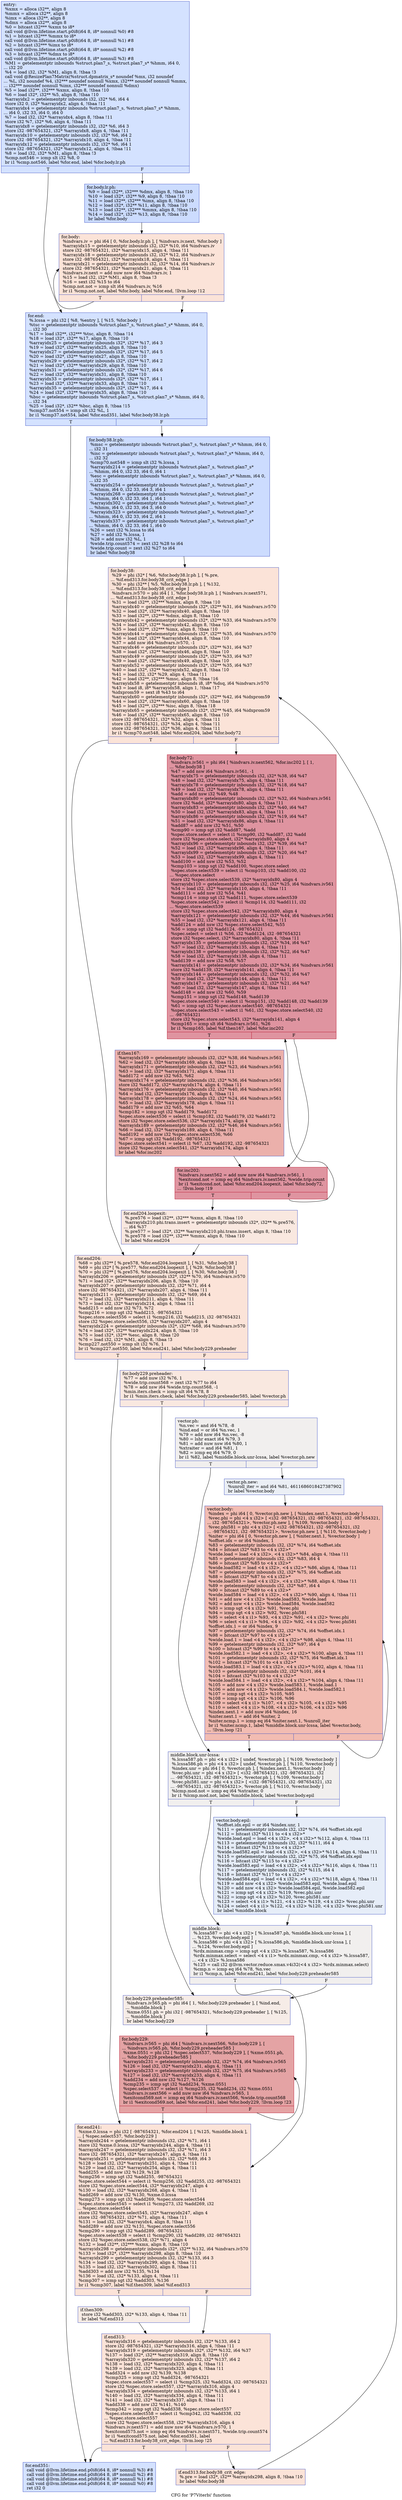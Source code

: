 digraph "CFG for 'P7Viterbi' function" {
	label="CFG for 'P7Viterbi' function";

	Node0x55cd8ec19d90 [shape=record,color="#3d50c3ff", style=filled, fillcolor="#9ebeff70",label="{entry:\l  %xmx = alloca i32**, align 8\l  %mmx = alloca i32**, align 8\l  %imx = alloca i32**, align 8\l  %dmx = alloca i32**, align 8\l  %0 = bitcast i32*** %xmx to i8*\l  call void @llvm.lifetime.start.p0i8(i64 8, i8* nonnull %0) #8\l  %1 = bitcast i32*** %mmx to i8*\l  call void @llvm.lifetime.start.p0i8(i64 8, i8* nonnull %1) #8\l  %2 = bitcast i32*** %imx to i8*\l  call void @llvm.lifetime.start.p0i8(i64 8, i8* nonnull %2) #8\l  %3 = bitcast i32*** %dmx to i8*\l  call void @llvm.lifetime.start.p0i8(i64 8, i8* nonnull %3) #8\l  %M1 = getelementptr inbounds %struct.plan7_s, %struct.plan7_s* %hmm, i64 0,\l... i32 20\l  %4 = load i32, i32* %M1, align 8, !tbaa !3\l  call void @ResizePlan7Matrix(%struct.dpmatrix_s* noundef %mx, i32 noundef\l... %L, i32 noundef %4, i32*** noundef nonnull %xmx, i32*** noundef nonnull %mmx,\l... i32*** noundef nonnull %imx, i32*** noundef nonnull %dmx)\l  %5 = load i32**, i32*** %xmx, align 8, !tbaa !10\l  %6 = load i32*, i32** %5, align 8, !tbaa !10\l  %arrayidx2 = getelementptr inbounds i32, i32* %6, i64 4\l  store i32 0, i32* %arrayidx2, align 4, !tbaa !11\l  %arrayidx4 = getelementptr inbounds %struct.plan7_s, %struct.plan7_s* %hmm,\l... i64 0, i32 33, i64 0, i64 0\l  %7 = load i32, i32* %arrayidx4, align 8, !tbaa !11\l  store i32 %7, i32* %6, align 4, !tbaa !11\l  %arrayidx8 = getelementptr inbounds i32, i32* %6, i64 3\l  store i32 -987654321, i32* %arrayidx8, align 4, !tbaa !11\l  %arrayidx10 = getelementptr inbounds i32, i32* %6, i64 2\l  store i32 -987654321, i32* %arrayidx10, align 4, !tbaa !11\l  %arrayidx12 = getelementptr inbounds i32, i32* %6, i64 1\l  store i32 -987654321, i32* %arrayidx12, align 4, !tbaa !11\l  %8 = load i32, i32* %M1, align 8, !tbaa !3\l  %cmp.not546 = icmp slt i32 %8, 0\l  br i1 %cmp.not546, label %for.end, label %for.body.lr.ph\l|{<s0>T|<s1>F}}"];
	Node0x55cd8ec19d90:s0 -> Node0x55cd8ec1b900;
	Node0x55cd8ec19d90:s1 -> Node0x55cd8ec1b860;
	Node0x55cd8ec1b860 [shape=record,color="#3d50c3ff", style=filled, fillcolor="#8caffe70",label="{for.body.lr.ph:                                   \l  %9 = load i32**, i32*** %dmx, align 8, !tbaa !10\l  %10 = load i32*, i32** %9, align 8, !tbaa !10\l  %11 = load i32**, i32*** %imx, align 8, !tbaa !10\l  %12 = load i32*, i32** %11, align 8, !tbaa !10\l  %13 = load i32**, i32*** %mmx, align 8, !tbaa !10\l  %14 = load i32*, i32** %13, align 8, !tbaa !10\l  br label %for.body\l}"];
	Node0x55cd8ec1b860 -> Node0x55cd8ec1b8b0;
	Node0x55cd8ec1b8b0 [shape=record,color="#3d50c3ff", style=filled, fillcolor="#f6bfa670",label="{for.body:                                         \l  %indvars.iv = phi i64 [ 0, %for.body.lr.ph ], [ %indvars.iv.next, %for.body ]\l  %arrayidx15 = getelementptr inbounds i32, i32* %10, i64 %indvars.iv\l  store i32 -987654321, i32* %arrayidx15, align 4, !tbaa !11\l  %arrayidx18 = getelementptr inbounds i32, i32* %12, i64 %indvars.iv\l  store i32 -987654321, i32* %arrayidx18, align 4, !tbaa !11\l  %arrayidx21 = getelementptr inbounds i32, i32* %14, i64 %indvars.iv\l  store i32 -987654321, i32* %arrayidx21, align 4, !tbaa !11\l  %indvars.iv.next = add nuw nsw i64 %indvars.iv, 1\l  %15 = load i32, i32* %M1, align 8, !tbaa !3\l  %16 = sext i32 %15 to i64\l  %cmp.not.not = icmp slt i64 %indvars.iv, %16\l  br i1 %cmp.not.not, label %for.body, label %for.end, !llvm.loop !12\l|{<s0>T|<s1>F}}"];
	Node0x55cd8ec1b8b0:s0 -> Node0x55cd8ec1b8b0;
	Node0x55cd8ec1b8b0:s1 -> Node0x55cd8ec1b900;
	Node0x55cd8ec1b900 [shape=record,color="#3d50c3ff", style=filled, fillcolor="#9ebeff70",label="{for.end:                                          \l  %.lcssa = phi i32 [ %8, %entry ], [ %15, %for.body ]\l  %tsc = getelementptr inbounds %struct.plan7_s, %struct.plan7_s* %hmm, i64 0,\l... i32 30\l  %17 = load i32**, i32*** %tsc, align 8, !tbaa !14\l  %18 = load i32*, i32** %17, align 8, !tbaa !10\l  %arrayidx25 = getelementptr inbounds i32*, i32** %17, i64 3\l  %19 = load i32*, i32** %arrayidx25, align 8, !tbaa !10\l  %arrayidx27 = getelementptr inbounds i32*, i32** %17, i64 5\l  %20 = load i32*, i32** %arrayidx27, align 8, !tbaa !10\l  %arrayidx29 = getelementptr inbounds i32*, i32** %17, i64 2\l  %21 = load i32*, i32** %arrayidx29, align 8, !tbaa !10\l  %arrayidx31 = getelementptr inbounds i32*, i32** %17, i64 6\l  %22 = load i32*, i32** %arrayidx31, align 8, !tbaa !10\l  %arrayidx33 = getelementptr inbounds i32*, i32** %17, i64 1\l  %23 = load i32*, i32** %arrayidx33, align 8, !tbaa !10\l  %arrayidx35 = getelementptr inbounds i32*, i32** %17, i64 4\l  %24 = load i32*, i32** %arrayidx35, align 8, !tbaa !10\l  %bsc = getelementptr inbounds %struct.plan7_s, %struct.plan7_s* %hmm, i64 0,\l... i32 34\l  %25 = load i32*, i32** %bsc, align 8, !tbaa !15\l  %cmp37.not554 = icmp slt i32 %L, 1\l  br i1 %cmp37.not554, label %for.end351, label %for.body38.lr.ph\l|{<s0>T|<s1>F}}"];
	Node0x55cd8ec1b900:s0 -> Node0x55cd8ec1bf90;
	Node0x55cd8ec1b900:s1 -> Node0x55cd8ec1b950;
	Node0x55cd8ec1b950 [shape=record,color="#3d50c3ff", style=filled, fillcolor="#8caffe70",label="{for.body38.lr.ph:                                 \l  %msc = getelementptr inbounds %struct.plan7_s, %struct.plan7_s* %hmm, i64 0,\l... i32 31\l  %isc = getelementptr inbounds %struct.plan7_s, %struct.plan7_s* %hmm, i64 0,\l... i32 32\l  %cmp70.not548 = icmp slt i32 %.lcssa, 1\l  %arrayidx214 = getelementptr inbounds %struct.plan7_s, %struct.plan7_s*\l... %hmm, i64 0, i32 33, i64 0, i64 1\l  %esc = getelementptr inbounds %struct.plan7_s, %struct.plan7_s* %hmm, i64 0,\l... i32 35\l  %arrayidx254 = getelementptr inbounds %struct.plan7_s, %struct.plan7_s*\l... %hmm, i64 0, i32 33, i64 3, i64 1\l  %arrayidx268 = getelementptr inbounds %struct.plan7_s, %struct.plan7_s*\l... %hmm, i64 0, i32 33, i64 1, i64 1\l  %arrayidx302 = getelementptr inbounds %struct.plan7_s, %struct.plan7_s*\l... %hmm, i64 0, i32 33, i64 3, i64 0\l  %arrayidx323 = getelementptr inbounds %struct.plan7_s, %struct.plan7_s*\l... %hmm, i64 0, i32 33, i64 2, i64 1\l  %arrayidx337 = getelementptr inbounds %struct.plan7_s, %struct.plan7_s*\l... %hmm, i64 0, i32 33, i64 1, i64 0\l  %26 = sext i32 %.lcssa to i64\l  %27 = add i32 %.lcssa, 1\l  %28 = add nuw i32 %L, 1\l  %wide.trip.count574 = zext i32 %28 to i64\l  %wide.trip.count = zext i32 %27 to i64\l  br label %for.body38\l}"];
	Node0x55cd8ec1b950 -> Node0x55cd8ec1b9a0;
	Node0x55cd8ec1b9a0 [shape=record,color="#3d50c3ff", style=filled, fillcolor="#f6bfa670",label="{for.body38:                                       \l  %29 = phi i32* [ %6, %for.body38.lr.ph ], [ %.pre,\l... %if.end313.for.body38_crit_edge ]\l  %30 = phi i32** [ %5, %for.body38.lr.ph ], [ %132,\l... %if.end313.for.body38_crit_edge ]\l  %indvars.iv570 = phi i64 [ 1, %for.body38.lr.ph ], [ %indvars.iv.next571,\l... %if.end313.for.body38_crit_edge ]\l  %31 = load i32**, i32*** %mmx, align 8, !tbaa !10\l  %arrayidx40 = getelementptr inbounds i32*, i32** %31, i64 %indvars.iv570\l  %32 = load i32*, i32** %arrayidx40, align 8, !tbaa !10\l  %33 = load i32**, i32*** %dmx, align 8, !tbaa !10\l  %arrayidx42 = getelementptr inbounds i32*, i32** %33, i64 %indvars.iv570\l  %34 = load i32*, i32** %arrayidx42, align 8, !tbaa !10\l  %35 = load i32**, i32*** %imx, align 8, !tbaa !10\l  %arrayidx44 = getelementptr inbounds i32*, i32** %35, i64 %indvars.iv570\l  %36 = load i32*, i32** %arrayidx44, align 8, !tbaa !10\l  %37 = add nsw i64 %indvars.iv570, -1\l  %arrayidx46 = getelementptr inbounds i32*, i32** %31, i64 %37\l  %38 = load i32*, i32** %arrayidx46, align 8, !tbaa !10\l  %arrayidx49 = getelementptr inbounds i32*, i32** %33, i64 %37\l  %39 = load i32*, i32** %arrayidx49, align 8, !tbaa !10\l  %arrayidx52 = getelementptr inbounds i32*, i32** %35, i64 %37\l  %40 = load i32*, i32** %arrayidx52, align 8, !tbaa !10\l  %41 = load i32, i32* %29, align 4, !tbaa !11\l  %42 = load i32**, i32*** %msc, align 8, !tbaa !16\l  %arrayidx58 = getelementptr inbounds i8, i8* %dsq, i64 %indvars.iv570\l  %43 = load i8, i8* %arrayidx58, align 1, !tbaa !17\l  %idxprom59 = sext i8 %43 to i64\l  %arrayidx60 = getelementptr inbounds i32*, i32** %42, i64 %idxprom59\l  %44 = load i32*, i32** %arrayidx60, align 8, !tbaa !10\l  %45 = load i32**, i32*** %isc, align 8, !tbaa !18\l  %arrayidx65 = getelementptr inbounds i32*, i32** %45, i64 %idxprom59\l  %46 = load i32*, i32** %arrayidx65, align 8, !tbaa !10\l  store i32 -987654321, i32* %32, align 4, !tbaa !11\l  store i32 -987654321, i32* %34, align 4, !tbaa !11\l  store i32 -987654321, i32* %36, align 4, !tbaa !11\l  br i1 %cmp70.not548, label %for.end204, label %for.body72\l|{<s0>T|<s1>F}}"];
	Node0x55cd8ec1b9a0:s0 -> Node0x55cd8ec1bb30;
	Node0x55cd8ec1b9a0:s1 -> Node0x55cd8ec1b9f0;
	Node0x55cd8ec1b9f0 [shape=record,color="#b70d28ff", style=filled, fillcolor="#b70d2870",label="{for.body72:                                       \l  %indvars.iv561 = phi i64 [ %indvars.iv.next562, %for.inc202 ], [ 1,\l... %for.body38 ]\l  %47 = add nsw i64 %indvars.iv561, -1\l  %arrayidx75 = getelementptr inbounds i32, i32* %38, i64 %47\l  %48 = load i32, i32* %arrayidx75, align 4, !tbaa !11\l  %arrayidx78 = getelementptr inbounds i32, i32* %18, i64 %47\l  %49 = load i32, i32* %arrayidx78, align 4, !tbaa !11\l  %add = add nsw i32 %49, %48\l  %arrayidx80 = getelementptr inbounds i32, i32* %32, i64 %indvars.iv561\l  store i32 %add, i32* %arrayidx80, align 4, !tbaa !11\l  %arrayidx83 = getelementptr inbounds i32, i32* %40, i64 %47\l  %50 = load i32, i32* %arrayidx83, align 4, !tbaa !11\l  %arrayidx86 = getelementptr inbounds i32, i32* %19, i64 %47\l  %51 = load i32, i32* %arrayidx86, align 4, !tbaa !11\l  %add87 = add nsw i32 %51, %50\l  %cmp90 = icmp sgt i32 %add87, %add\l  %spec.store.select = select i1 %cmp90, i32 %add87, i32 %add\l  store i32 %spec.store.select, i32* %arrayidx80, align 4\l  %arrayidx96 = getelementptr inbounds i32, i32* %39, i64 %47\l  %52 = load i32, i32* %arrayidx96, align 4, !tbaa !11\l  %arrayidx99 = getelementptr inbounds i32, i32* %20, i64 %47\l  %53 = load i32, i32* %arrayidx99, align 4, !tbaa !11\l  %add100 = add nsw i32 %53, %52\l  %cmp103 = icmp sgt i32 %add100, %spec.store.select\l  %spec.store.select539 = select i1 %cmp103, i32 %add100, i32\l... %spec.store.select\l  store i32 %spec.store.select539, i32* %arrayidx80, align 4\l  %arrayidx110 = getelementptr inbounds i32, i32* %25, i64 %indvars.iv561\l  %54 = load i32, i32* %arrayidx110, align 4, !tbaa !11\l  %add111 = add nsw i32 %54, %41\l  %cmp114 = icmp sgt i32 %add111, %spec.store.select539\l  %spec.store.select542 = select i1 %cmp114, i32 %add111, i32\l... %spec.store.select539\l  store i32 %spec.store.select542, i32* %arrayidx80, align 4\l  %arrayidx121 = getelementptr inbounds i32, i32* %44, i64 %indvars.iv561\l  %55 = load i32, i32* %arrayidx121, align 4, !tbaa !11\l  %add124 = add nsw i32 %spec.store.select542, %55\l  %56 = icmp sgt i32 %add124, -987654321\l  %spec.select = select i1 %56, i32 %add124, i32 -987654321\l  store i32 %spec.select, i32* %arrayidx80, align 4, !tbaa !11\l  %arrayidx135 = getelementptr inbounds i32, i32* %34, i64 %47\l  %57 = load i32, i32* %arrayidx135, align 4, !tbaa !11\l  %arrayidx138 = getelementptr inbounds i32, i32* %22, i64 %47\l  %58 = load i32, i32* %arrayidx138, align 4, !tbaa !11\l  %add139 = add nsw i32 %58, %57\l  %arrayidx141 = getelementptr inbounds i32, i32* %34, i64 %indvars.iv561\l  store i32 %add139, i32* %arrayidx141, align 4, !tbaa !11\l  %arrayidx144 = getelementptr inbounds i32, i32* %32, i64 %47\l  %59 = load i32, i32* %arrayidx144, align 4, !tbaa !11\l  %arrayidx147 = getelementptr inbounds i32, i32* %21, i64 %47\l  %60 = load i32, i32* %arrayidx147, align 4, !tbaa !11\l  %add148 = add nsw i32 %60, %59\l  %cmp151 = icmp sgt i32 %add148, %add139\l  %spec.store.select540 = select i1 %cmp151, i32 %add148, i32 %add139\l  %61 = icmp sgt i32 %spec.store.select540, -987654321\l  %spec.store.select543 = select i1 %61, i32 %spec.store.select540, i32\l... -987654321\l  store i32 %spec.store.select543, i32* %arrayidx141, align 4\l  %cmp165 = icmp slt i64 %indvars.iv561, %26\l  br i1 %cmp165, label %if.then167, label %for.inc202\l|{<s0>T|<s1>F}}"];
	Node0x55cd8ec1b9f0:s0 -> Node0x55cd8ec1ba40;
	Node0x55cd8ec1b9f0:s1 -> Node0x55cd8ec1ba90;
	Node0x55cd8ec1ba40 [shape=record,color="#3d50c3ff", style=filled, fillcolor="#d24b4070",label="{if.then167:                                       \l  %arrayidx169 = getelementptr inbounds i32, i32* %38, i64 %indvars.iv561\l  %62 = load i32, i32* %arrayidx169, align 4, !tbaa !11\l  %arrayidx171 = getelementptr inbounds i32, i32* %23, i64 %indvars.iv561\l  %63 = load i32, i32* %arrayidx171, align 4, !tbaa !11\l  %add172 = add nsw i32 %63, %62\l  %arrayidx174 = getelementptr inbounds i32, i32* %36, i64 %indvars.iv561\l  store i32 %add172, i32* %arrayidx174, align 4, !tbaa !11\l  %arrayidx176 = getelementptr inbounds i32, i32* %40, i64 %indvars.iv561\l  %64 = load i32, i32* %arrayidx176, align 4, !tbaa !11\l  %arrayidx178 = getelementptr inbounds i32, i32* %24, i64 %indvars.iv561\l  %65 = load i32, i32* %arrayidx178, align 4, !tbaa !11\l  %add179 = add nsw i32 %65, %64\l  %cmp182 = icmp sgt i32 %add179, %add172\l  %spec.store.select536 = select i1 %cmp182, i32 %add179, i32 %add172\l  store i32 %spec.store.select536, i32* %arrayidx174, align 4\l  %arrayidx189 = getelementptr inbounds i32, i32* %46, i64 %indvars.iv561\l  %66 = load i32, i32* %arrayidx189, align 4, !tbaa !11\l  %add192 = add nsw i32 %spec.store.select536, %66\l  %67 = icmp sgt i32 %add192, -987654321\l  %spec.store.select541 = select i1 %67, i32 %add192, i32 -987654321\l  store i32 %spec.store.select541, i32* %arrayidx174, align 4\l  br label %for.inc202\l}"];
	Node0x55cd8ec1ba40 -> Node0x55cd8ec1ba90;
	Node0x55cd8ec1ba90 [shape=record,color="#b70d28ff", style=filled, fillcolor="#b70d2870",label="{for.inc202:                                       \l  %indvars.iv.next562 = add nuw nsw i64 %indvars.iv561, 1\l  %exitcond.not = icmp eq i64 %indvars.iv.next562, %wide.trip.count\l  br i1 %exitcond.not, label %for.end204.loopexit, label %for.body72,\l... !llvm.loop !19\l|{<s0>T|<s1>F}}"];
	Node0x55cd8ec1ba90:s0 -> Node0x55cd8ec1bae0;
	Node0x55cd8ec1ba90:s1 -> Node0x55cd8ec1b9f0;
	Node0x55cd8ec1bae0 [shape=record,color="#3d50c3ff", style=filled, fillcolor="#f1ccb870",label="{for.end204.loopexit:                              \l  %.pre576 = load i32**, i32*** %xmx, align 8, !tbaa !10\l  %arrayidx210.phi.trans.insert = getelementptr inbounds i32*, i32** %.pre576,\l... i64 %37\l  %.pre577 = load i32*, i32** %arrayidx210.phi.trans.insert, align 8, !tbaa !10\l  %.pre578 = load i32**, i32*** %mmx, align 8, !tbaa !10\l  br label %for.end204\l}"];
	Node0x55cd8ec1bae0 -> Node0x55cd8ec1bb30;
	Node0x55cd8ec1bb30 [shape=record,color="#3d50c3ff", style=filled, fillcolor="#f6bfa670",label="{for.end204:                                       \l  %68 = phi i32** [ %.pre578, %for.end204.loopexit ], [ %31, %for.body38 ]\l  %69 = phi i32* [ %.pre577, %for.end204.loopexit ], [ %29, %for.body38 ]\l  %70 = phi i32** [ %.pre576, %for.end204.loopexit ], [ %30, %for.body38 ]\l  %arrayidx206 = getelementptr inbounds i32*, i32** %70, i64 %indvars.iv570\l  %71 = load i32*, i32** %arrayidx206, align 8, !tbaa !10\l  %arrayidx207 = getelementptr inbounds i32, i32* %71, i64 4\l  store i32 -987654321, i32* %arrayidx207, align 4, !tbaa !11\l  %arrayidx211 = getelementptr inbounds i32, i32* %69, i64 4\l  %72 = load i32, i32* %arrayidx211, align 4, !tbaa !11\l  %73 = load i32, i32* %arrayidx214, align 4, !tbaa !11\l  %add215 = add nsw i32 %73, %72\l  %cmp216 = icmp sgt i32 %add215, -987654321\l  %spec.store.select556 = select i1 %cmp216, i32 %add215, i32 -987654321\l  store i32 %spec.store.select556, i32* %arrayidx207, align 4\l  %arrayidx224 = getelementptr inbounds i32*, i32** %68, i64 %indvars.iv570\l  %74 = load i32*, i32** %arrayidx224, align 8, !tbaa !10\l  %75 = load i32*, i32** %esc, align 8, !tbaa !20\l  %76 = load i32, i32* %M1, align 8, !tbaa !3\l  %cmp227.not550 = icmp slt i32 %76, 1\l  br i1 %cmp227.not550, label %for.end241, label %for.body229.preheader\l|{<s0>T|<s1>F}}"];
	Node0x55cd8ec1bb30:s0 -> Node0x55cd8ec1be50;
	Node0x55cd8ec1bb30:s1 -> Node0x55cd8ec1bb80;
	Node0x55cd8ec1bb80 [shape=record,color="#3d50c3ff", style=filled, fillcolor="#f1ccb870",label="{for.body229.preheader:                            \l  %77 = add nuw i32 %76, 1\l  %wide.trip.count568 = zext i32 %77 to i64\l  %78 = add nsw i64 %wide.trip.count568, -1\l  %min.iters.check = icmp ult i64 %78, 8\l  br i1 %min.iters.check, label %for.body229.preheader585, label %vector.ph\l|{<s0>T|<s1>F}}"];
	Node0x55cd8ec1bb80:s0 -> Node0x55cd8ec1bdb0;
	Node0x55cd8ec1bb80:s1 -> Node0x55cd8ec1bbd0;
	Node0x55cd8ec1bbd0 [shape=record,color="#3d50c3ff", style=filled, fillcolor="#e0dbd870",label="{vector.ph:                                        \l  %n.vec = and i64 %78, -8\l  %ind.end = or i64 %n.vec, 1\l  %79 = add nsw i64 %n.vec, -8\l  %80 = lshr exact i64 %79, 3\l  %81 = add nuw nsw i64 %80, 1\l  %xtraiter = and i64 %81, 1\l  %82 = icmp eq i64 %79, 0\l  br i1 %82, label %middle.block.unr-lcssa, label %vector.ph.new\l|{<s0>T|<s1>F}}"];
	Node0x55cd8ec1bbd0:s0 -> Node0x55cd8ec1bcc0;
	Node0x55cd8ec1bbd0:s1 -> Node0x55cd8ec1bc20;
	Node0x55cd8ec1bc20 [shape=record,color="#3d50c3ff", style=filled, fillcolor="#d1dae970",label="{vector.ph.new:                                    \l  %unroll_iter = and i64 %81, 4611686018427387902\l  br label %vector.body\l}"];
	Node0x55cd8ec1bc20 -> Node0x55cd8ec1bc70;
	Node0x55cd8ec1bc70 [shape=record,color="#3d50c3ff", style=filled, fillcolor="#e1675170",label="{vector.body:                                      \l  %index = phi i64 [ 0, %vector.ph.new ], [ %index.next.1, %vector.body ]\l  %vec.phi = phi \<4 x i32\> [ \<i32 -987654321, i32 -987654321, i32 -987654321,\l... i32 -987654321\>, %vector.ph.new ], [ %109, %vector.body ]\l  %vec.phi581 = phi \<4 x i32\> [ \<i32 -987654321, i32 -987654321, i32\l... -987654321, i32 -987654321\>, %vector.ph.new ], [ %110, %vector.body ]\l  %niter = phi i64 [ 0, %vector.ph.new ], [ %niter.next.1, %vector.body ]\l  %offset.idx = or i64 %index, 1\l  %83 = getelementptr inbounds i32, i32* %74, i64 %offset.idx\l  %84 = bitcast i32* %83 to \<4 x i32\>*\l  %wide.load = load \<4 x i32\>, \<4 x i32\>* %84, align 4, !tbaa !11\l  %85 = getelementptr inbounds i32, i32* %83, i64 4\l  %86 = bitcast i32* %85 to \<4 x i32\>*\l  %wide.load582 = load \<4 x i32\>, \<4 x i32\>* %86, align 4, !tbaa !11\l  %87 = getelementptr inbounds i32, i32* %75, i64 %offset.idx\l  %88 = bitcast i32* %87 to \<4 x i32\>*\l  %wide.load583 = load \<4 x i32\>, \<4 x i32\>* %88, align 4, !tbaa !11\l  %89 = getelementptr inbounds i32, i32* %87, i64 4\l  %90 = bitcast i32* %89 to \<4 x i32\>*\l  %wide.load584 = load \<4 x i32\>, \<4 x i32\>* %90, align 4, !tbaa !11\l  %91 = add nsw \<4 x i32\> %wide.load583, %wide.load\l  %92 = add nsw \<4 x i32\> %wide.load584, %wide.load582\l  %93 = icmp sgt \<4 x i32\> %91, %vec.phi\l  %94 = icmp sgt \<4 x i32\> %92, %vec.phi581\l  %95 = select \<4 x i1\> %93, \<4 x i32\> %91, \<4 x i32\> %vec.phi\l  %96 = select \<4 x i1\> %94, \<4 x i32\> %92, \<4 x i32\> %vec.phi581\l  %offset.idx.1 = or i64 %index, 9\l  %97 = getelementptr inbounds i32, i32* %74, i64 %offset.idx.1\l  %98 = bitcast i32* %97 to \<4 x i32\>*\l  %wide.load.1 = load \<4 x i32\>, \<4 x i32\>* %98, align 4, !tbaa !11\l  %99 = getelementptr inbounds i32, i32* %97, i64 4\l  %100 = bitcast i32* %99 to \<4 x i32\>*\l  %wide.load582.1 = load \<4 x i32\>, \<4 x i32\>* %100, align 4, !tbaa !11\l  %101 = getelementptr inbounds i32, i32* %75, i64 %offset.idx.1\l  %102 = bitcast i32* %101 to \<4 x i32\>*\l  %wide.load583.1 = load \<4 x i32\>, \<4 x i32\>* %102, align 4, !tbaa !11\l  %103 = getelementptr inbounds i32, i32* %101, i64 4\l  %104 = bitcast i32* %103 to \<4 x i32\>*\l  %wide.load584.1 = load \<4 x i32\>, \<4 x i32\>* %104, align 4, !tbaa !11\l  %105 = add nsw \<4 x i32\> %wide.load583.1, %wide.load.1\l  %106 = add nsw \<4 x i32\> %wide.load584.1, %wide.load582.1\l  %107 = icmp sgt \<4 x i32\> %105, %95\l  %108 = icmp sgt \<4 x i32\> %106, %96\l  %109 = select \<4 x i1\> %107, \<4 x i32\> %105, \<4 x i32\> %95\l  %110 = select \<4 x i1\> %108, \<4 x i32\> %106, \<4 x i32\> %96\l  %index.next.1 = add nuw i64 %index, 16\l  %niter.next.1 = add i64 %niter, 2\l  %niter.ncmp.1 = icmp eq i64 %niter.next.1, %unroll_iter\l  br i1 %niter.ncmp.1, label %middle.block.unr-lcssa, label %vector.body,\l... !llvm.loop !21\l|{<s0>T|<s1>F}}"];
	Node0x55cd8ec1bc70:s0 -> Node0x55cd8ec1bcc0;
	Node0x55cd8ec1bc70:s1 -> Node0x55cd8ec1bc70;
	Node0x55cd8ec1bcc0 [shape=record,color="#3d50c3ff", style=filled, fillcolor="#e0dbd870",label="{middle.block.unr-lcssa:                           \l  %.lcssa587.ph = phi \<4 x i32\> [ undef, %vector.ph ], [ %109, %vector.body ]\l  %.lcssa586.ph = phi \<4 x i32\> [ undef, %vector.ph ], [ %110, %vector.body ]\l  %index.unr = phi i64 [ 0, %vector.ph ], [ %index.next.1, %vector.body ]\l  %vec.phi.unr = phi \<4 x i32\> [ \<i32 -987654321, i32 -987654321, i32\l... -987654321, i32 -987654321\>, %vector.ph ], [ %109, %vector.body ]\l  %vec.phi581.unr = phi \<4 x i32\> [ \<i32 -987654321, i32 -987654321, i32\l... -987654321, i32 -987654321\>, %vector.ph ], [ %110, %vector.body ]\l  %lcmp.mod.not = icmp eq i64 %xtraiter, 0\l  br i1 %lcmp.mod.not, label %middle.block, label %vector.body.epil\l|{<s0>T|<s1>F}}"];
	Node0x55cd8ec1bcc0:s0 -> Node0x55cd8ec1bd60;
	Node0x55cd8ec1bcc0:s1 -> Node0x55cd8ec1bd10;
	Node0x55cd8ec1bd10 [shape=record,color="#3d50c3ff", style=filled, fillcolor="#c7d7f070",label="{vector.body.epil:                                 \l  %offset.idx.epil = or i64 %index.unr, 1\l  %111 = getelementptr inbounds i32, i32* %74, i64 %offset.idx.epil\l  %112 = bitcast i32* %111 to \<4 x i32\>*\l  %wide.load.epil = load \<4 x i32\>, \<4 x i32\>* %112, align 4, !tbaa !11\l  %113 = getelementptr inbounds i32, i32* %111, i64 4\l  %114 = bitcast i32* %113 to \<4 x i32\>*\l  %wide.load582.epil = load \<4 x i32\>, \<4 x i32\>* %114, align 4, !tbaa !11\l  %115 = getelementptr inbounds i32, i32* %75, i64 %offset.idx.epil\l  %116 = bitcast i32* %115 to \<4 x i32\>*\l  %wide.load583.epil = load \<4 x i32\>, \<4 x i32\>* %116, align 4, !tbaa !11\l  %117 = getelementptr inbounds i32, i32* %115, i64 4\l  %118 = bitcast i32* %117 to \<4 x i32\>*\l  %wide.load584.epil = load \<4 x i32\>, \<4 x i32\>* %118, align 4, !tbaa !11\l  %119 = add nsw \<4 x i32\> %wide.load583.epil, %wide.load.epil\l  %120 = add nsw \<4 x i32\> %wide.load584.epil, %wide.load582.epil\l  %121 = icmp sgt \<4 x i32\> %119, %vec.phi.unr\l  %122 = icmp sgt \<4 x i32\> %120, %vec.phi581.unr\l  %123 = select \<4 x i1\> %121, \<4 x i32\> %119, \<4 x i32\> %vec.phi.unr\l  %124 = select \<4 x i1\> %122, \<4 x i32\> %120, \<4 x i32\> %vec.phi581.unr\l  br label %middle.block\l}"];
	Node0x55cd8ec1bd10 -> Node0x55cd8ec1bd60;
	Node0x55cd8ec1bd60 [shape=record,color="#3d50c3ff", style=filled, fillcolor="#e0dbd870",label="{middle.block:                                     \l  %.lcssa587 = phi \<4 x i32\> [ %.lcssa587.ph, %middle.block.unr-lcssa ], [\l... %123, %vector.body.epil ]\l  %.lcssa586 = phi \<4 x i32\> [ %.lcssa586.ph, %middle.block.unr-lcssa ], [\l... %124, %vector.body.epil ]\l  %rdx.minmax.cmp = icmp sgt \<4 x i32\> %.lcssa587, %.lcssa586\l  %rdx.minmax.select = select \<4 x i1\> %rdx.minmax.cmp, \<4 x i32\> %.lcssa587,\l... \<4 x i32\> %.lcssa586\l  %125 = call i32 @llvm.vector.reduce.smax.v4i32(\<4 x i32\> %rdx.minmax.select)\l  %cmp.n = icmp eq i64 %78, %n.vec\l  br i1 %cmp.n, label %for.end241, label %for.body229.preheader585\l|{<s0>T|<s1>F}}"];
	Node0x55cd8ec1bd60:s0 -> Node0x55cd8ec1be50;
	Node0x55cd8ec1bd60:s1 -> Node0x55cd8ec1bdb0;
	Node0x55cd8ec1bdb0 [shape=record,color="#3d50c3ff", style=filled, fillcolor="#ead5c970",label="{for.body229.preheader585:                         \l  %indvars.iv565.ph = phi i64 [ 1, %for.body229.preheader ], [ %ind.end,\l... %middle.block ]\l  %xme.0551.ph = phi i32 [ -987654321, %for.body229.preheader ], [ %125,\l... %middle.block ]\l  br label %for.body229\l}"];
	Node0x55cd8ec1bdb0 -> Node0x55cd8ec1be00;
	Node0x55cd8ec1be00 [shape=record,color="#b70d28ff", style=filled, fillcolor="#c32e3170",label="{for.body229:                                      \l  %indvars.iv565 = phi i64 [ %indvars.iv.next566, %for.body229 ], [\l... %indvars.iv565.ph, %for.body229.preheader585 ]\l  %xme.0551 = phi i32 [ %spec.select537, %for.body229 ], [ %xme.0551.ph,\l... %for.body229.preheader585 ]\l  %arrayidx231 = getelementptr inbounds i32, i32* %74, i64 %indvars.iv565\l  %126 = load i32, i32* %arrayidx231, align 4, !tbaa !11\l  %arrayidx233 = getelementptr inbounds i32, i32* %75, i64 %indvars.iv565\l  %127 = load i32, i32* %arrayidx233, align 4, !tbaa !11\l  %add234 = add nsw i32 %127, %126\l  %cmp235 = icmp sgt i32 %add234, %xme.0551\l  %spec.select537 = select i1 %cmp235, i32 %add234, i32 %xme.0551\l  %indvars.iv.next566 = add nuw nsw i64 %indvars.iv565, 1\l  %exitcond569.not = icmp eq i64 %indvars.iv.next566, %wide.trip.count568\l  br i1 %exitcond569.not, label %for.end241, label %for.body229, !llvm.loop !23\l|{<s0>T|<s1>F}}"];
	Node0x55cd8ec1be00:s0 -> Node0x55cd8ec1be50;
	Node0x55cd8ec1be00:s1 -> Node0x55cd8ec1be00;
	Node0x55cd8ec1be50 [shape=record,color="#3d50c3ff", style=filled, fillcolor="#f6bfa670",label="{for.end241:                                       \l  %xme.0.lcssa = phi i32 [ -987654321, %for.end204 ], [ %125, %middle.block ],\l... [ %spec.select537, %for.body229 ]\l  %arrayidx244 = getelementptr inbounds i32, i32* %71, i64 1\l  store i32 %xme.0.lcssa, i32* %arrayidx244, align 4, !tbaa !11\l  %arrayidx247 = getelementptr inbounds i32, i32* %71, i64 3\l  store i32 -987654321, i32* %arrayidx247, align 4, !tbaa !11\l  %arrayidx251 = getelementptr inbounds i32, i32* %69, i64 3\l  %128 = load i32, i32* %arrayidx251, align 4, !tbaa !11\l  %129 = load i32, i32* %arrayidx254, align 4, !tbaa !11\l  %add255 = add nsw i32 %129, %128\l  %cmp256 = icmp sgt i32 %add255, -987654321\l  %spec.store.select544 = select i1 %cmp256, i32 %add255, i32 -987654321\l  store i32 %spec.store.select544, i32* %arrayidx247, align 4\l  %130 = load i32, i32* %arrayidx268, align 4, !tbaa !11\l  %add269 = add nsw i32 %130, %xme.0.lcssa\l  %cmp273 = icmp sgt i32 %add269, %spec.store.select544\l  %spec.store.select545 = select i1 %cmp273, i32 %add269, i32\l... %spec.store.select544\l  store i32 %spec.store.select545, i32* %arrayidx247, align 4\l  store i32 -987654321, i32* %71, align 4, !tbaa !11\l  %131 = load i32, i32* %arrayidx4, align 8, !tbaa !11\l  %add289 = add nsw i32 %131, %spec.store.select556\l  %cmp290 = icmp sgt i32 %add289, -987654321\l  %spec.store.select538 = select i1 %cmp290, i32 %add289, i32 -987654321\l  store i32 %spec.store.select538, i32* %71, align 4\l  %132 = load i32**, i32*** %xmx, align 8, !tbaa !10\l  %arrayidx298 = getelementptr inbounds i32*, i32** %132, i64 %indvars.iv570\l  %133 = load i32*, i32** %arrayidx298, align 8, !tbaa !10\l  %arrayidx299 = getelementptr inbounds i32, i32* %133, i64 3\l  %134 = load i32, i32* %arrayidx299, align 4, !tbaa !11\l  %135 = load i32, i32* %arrayidx302, align 8, !tbaa !11\l  %add303 = add nsw i32 %135, %134\l  %136 = load i32, i32* %133, align 4, !tbaa !11\l  %cmp307 = icmp sgt i32 %add303, %136\l  br i1 %cmp307, label %if.then309, label %if.end313\l|{<s0>T|<s1>F}}"];
	Node0x55cd8ec1be50:s0 -> Node0x55cd8ec1bea0;
	Node0x55cd8ec1be50:s1 -> Node0x55cd8ec1bef0;
	Node0x55cd8ec1bea0 [shape=record,color="#3d50c3ff", style=filled, fillcolor="#ecd3c570",label="{if.then309:                                       \l  store i32 %add303, i32* %133, align 4, !tbaa !11\l  br label %if.end313\l}"];
	Node0x55cd8ec1bea0 -> Node0x55cd8ec1bef0;
	Node0x55cd8ec1bef0 [shape=record,color="#3d50c3ff", style=filled, fillcolor="#f6bfa670",label="{if.end313:                                        \l  %arrayidx316 = getelementptr inbounds i32, i32* %133, i64 2\l  store i32 -987654321, i32* %arrayidx316, align 4, !tbaa !11\l  %arrayidx319 = getelementptr inbounds i32*, i32** %132, i64 %37\l  %137 = load i32*, i32** %arrayidx319, align 8, !tbaa !10\l  %arrayidx320 = getelementptr inbounds i32, i32* %137, i64 2\l  %138 = load i32, i32* %arrayidx320, align 4, !tbaa !11\l  %139 = load i32, i32* %arrayidx323, align 4, !tbaa !11\l  %add324 = add nsw i32 %139, %138\l  %cmp325 = icmp sgt i32 %add324, -987654321\l  %spec.store.select557 = select i1 %cmp325, i32 %add324, i32 -987654321\l  store i32 %spec.store.select557, i32* %arrayidx316, align 4\l  %arrayidx334 = getelementptr inbounds i32, i32* %133, i64 1\l  %140 = load i32, i32* %arrayidx334, align 4, !tbaa !11\l  %141 = load i32, i32* %arrayidx337, align 8, !tbaa !11\l  %add338 = add nsw i32 %141, %140\l  %cmp342 = icmp sgt i32 %add338, %spec.store.select557\l  %spec.store.select558 = select i1 %cmp342, i32 %add338, i32\l... %spec.store.select557\l  store i32 %spec.store.select558, i32* %arrayidx316, align 4\l  %indvars.iv.next571 = add nuw nsw i64 %indvars.iv570, 1\l  %exitcond575.not = icmp eq i64 %indvars.iv.next571, %wide.trip.count574\l  br i1 %exitcond575.not, label %for.end351, label\l... %if.end313.for.body38_crit_edge, !llvm.loop !25\l|{<s0>T|<s1>F}}"];
	Node0x55cd8ec1bef0:s0 -> Node0x55cd8ec1bf90;
	Node0x55cd8ec1bef0:s1 -> Node0x55cd8ec1bf40;
	Node0x55cd8ec1bf40 [shape=record,color="#3d50c3ff", style=filled, fillcolor="#f6bfa670",label="{if.end313.for.body38_crit_edge:                   \l  %.pre = load i32*, i32** %arrayidx298, align 8, !tbaa !10\l  br label %for.body38\l}"];
	Node0x55cd8ec1bf40 -> Node0x55cd8ec1b9a0;
	Node0x55cd8ec1bf90 [shape=record,color="#3d50c3ff", style=filled, fillcolor="#9ebeff70",label="{for.end351:                                       \l  call void @llvm.lifetime.end.p0i8(i64 8, i8* nonnull %3) #8\l  call void @llvm.lifetime.end.p0i8(i64 8, i8* nonnull %2) #8\l  call void @llvm.lifetime.end.p0i8(i64 8, i8* nonnull %1) #8\l  call void @llvm.lifetime.end.p0i8(i64 8, i8* nonnull %0) #8\l  ret i32 0\l}"];
}
